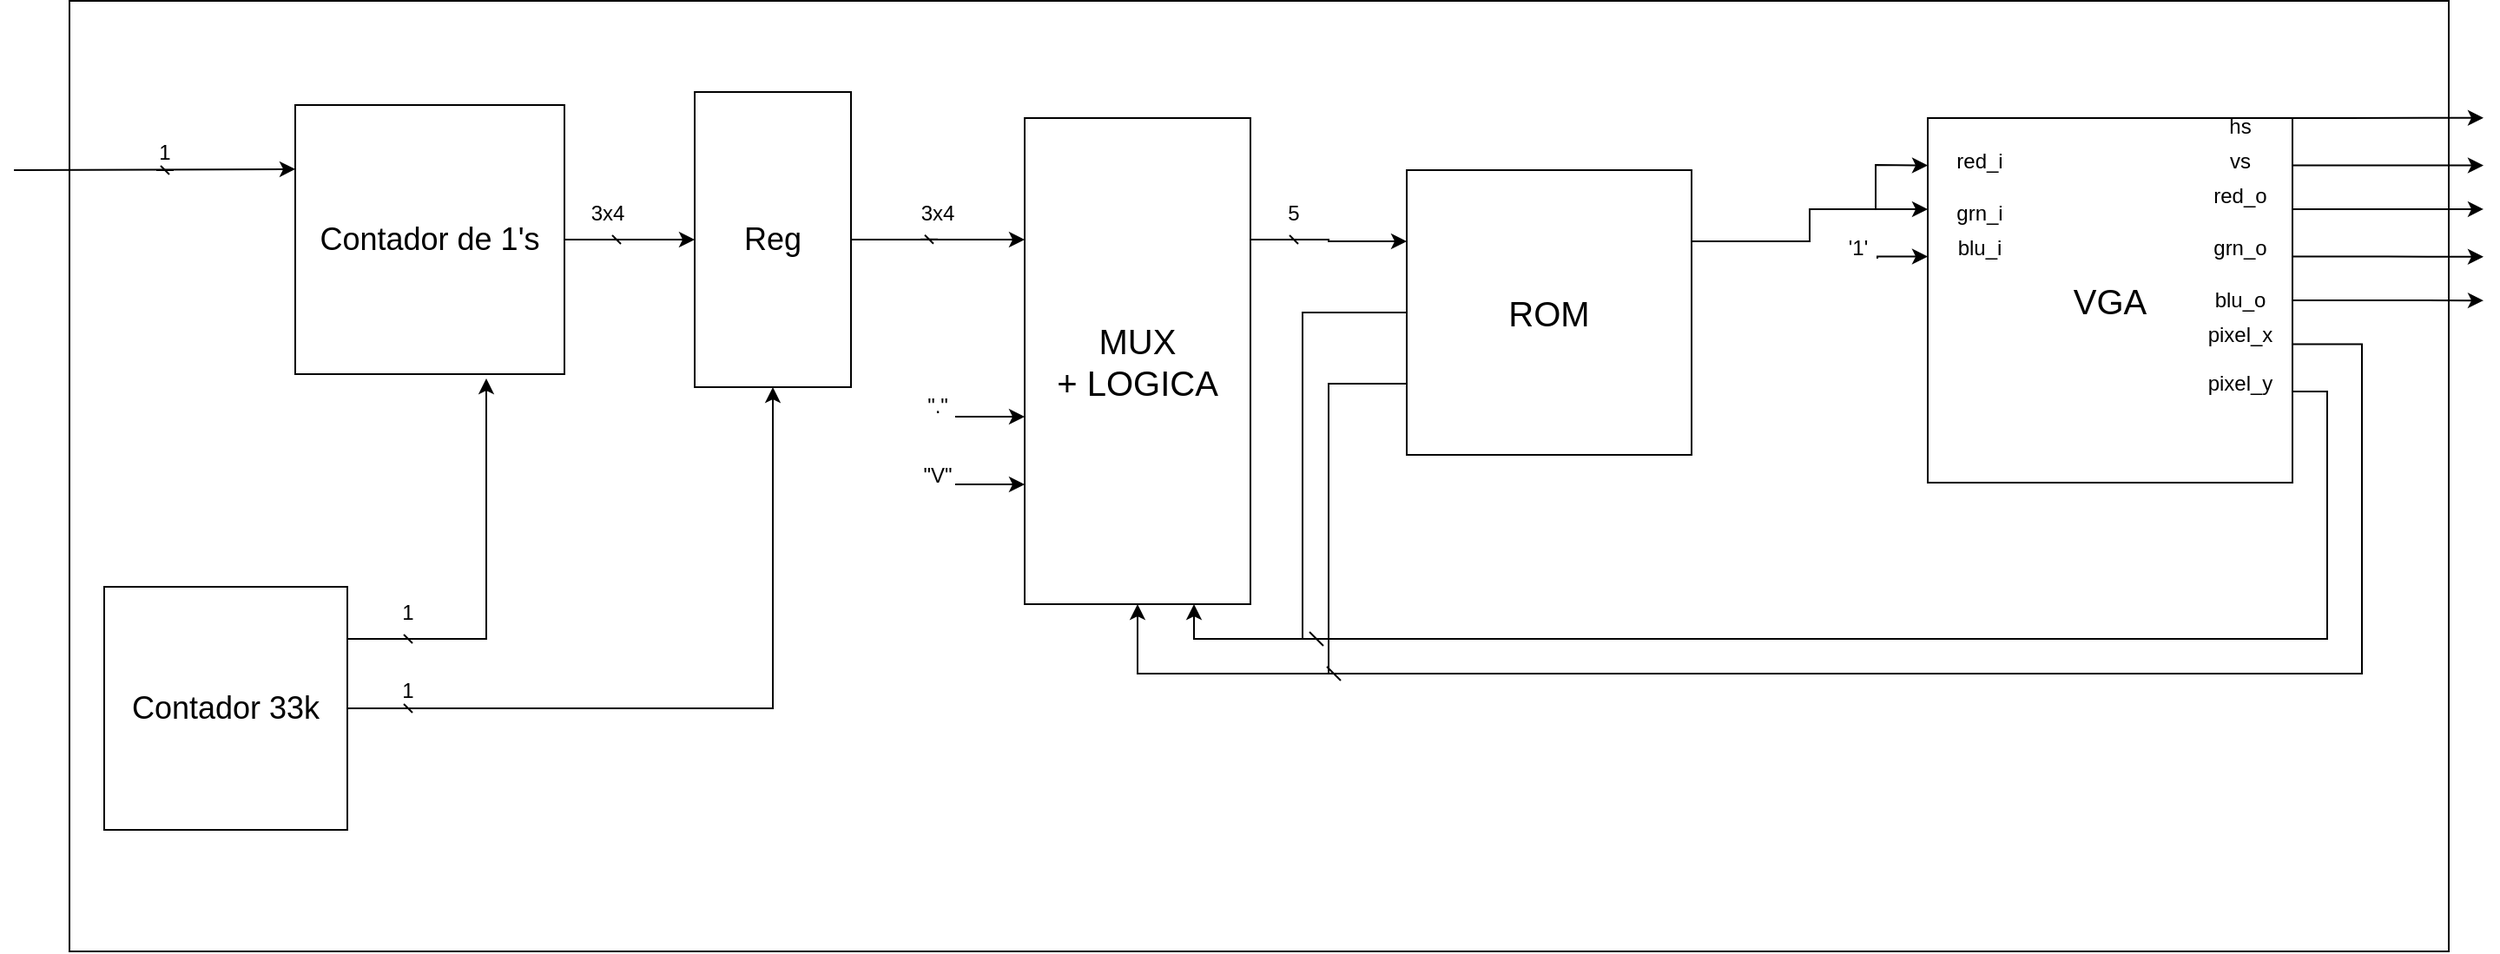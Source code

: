 <mxfile version="24.6.4" type="github" pages="2">
  <diagram name="Page-1" id="90a13364-a465-7bf4-72fc-28e22215d7a0">
    <mxGraphModel dx="1434" dy="754" grid="1" gridSize="10" guides="1" tooltips="1" connect="1" arrows="1" fold="1" page="1" pageScale="1.5" pageWidth="827" pageHeight="1169" background="none" math="0" shadow="0">
      <root>
        <mxCell id="0" style=";html=1;" />
        <mxCell id="1" style=";html=1;" parent="0" />
        <mxCell id="35C-zRPfyHv-aXlCUiWr-6" value="" style="rounded=0;whiteSpace=wrap;html=1;" parent="1" vertex="1">
          <mxGeometry x="80" y="42.5" width="1370" height="547.5" as="geometry" />
        </mxCell>
        <mxCell id="jSPrN0brKESPCwidPNHG-10" style="edgeStyle=orthogonalEdgeStyle;rounded=0;orthogonalLoop=1;jettySize=auto;html=1;exitX=1;exitY=0.5;exitDx=0;exitDy=0;entryX=0.5;entryY=1;entryDx=0;entryDy=0;" parent="1" source="jSPrN0brKESPCwidPNHG-1" target="jSPrN0brKESPCwidPNHG-4" edge="1">
          <mxGeometry relative="1" as="geometry" />
        </mxCell>
        <mxCell id="jSPrN0brKESPCwidPNHG-1" value="&lt;font style=&quot;font-size: 18px;&quot;&gt;Contador de 1&#39;s&lt;br&gt;&lt;/font&gt;" style="whiteSpace=wrap;html=1;aspect=fixed;" parent="1" vertex="1">
          <mxGeometry x="210" y="102.5" width="155" height="155" as="geometry" />
        </mxCell>
        <mxCell id="jSPrN0brKESPCwidPNHG-13" style="edgeStyle=orthogonalEdgeStyle;rounded=0;orthogonalLoop=1;jettySize=auto;html=1;exitX=1;exitY=0.25;exitDx=0;exitDy=0;" parent="1" source="jSPrN0brKESPCwidPNHG-2" edge="1">
          <mxGeometry relative="1" as="geometry">
            <mxPoint x="320" y="260" as="targetPoint" />
            <Array as="points">
              <mxPoint x="240" y="410" />
              <mxPoint x="320" y="410" />
            </Array>
          </mxGeometry>
        </mxCell>
        <mxCell id="jSPrN0brKESPCwidPNHG-14" style="edgeStyle=orthogonalEdgeStyle;rounded=0;orthogonalLoop=1;jettySize=auto;html=1;exitX=1;exitY=0.5;exitDx=0;exitDy=0;entryX=1;entryY=0.5;entryDx=0;entryDy=0;" parent="1" source="jSPrN0brKESPCwidPNHG-2" target="jSPrN0brKESPCwidPNHG-4" edge="1">
          <mxGeometry relative="1" as="geometry" />
        </mxCell>
        <mxCell id="jSPrN0brKESPCwidPNHG-2" value="Contador 33k" style="whiteSpace=wrap;html=1;aspect=fixed;fontSize=18;" parent="1" vertex="1">
          <mxGeometry x="100" y="380" width="140" height="140" as="geometry" />
        </mxCell>
        <mxCell id="jSPrN0brKESPCwidPNHG-12" style="edgeStyle=orthogonalEdgeStyle;rounded=0;orthogonalLoop=1;jettySize=auto;html=1;exitX=0.5;exitY=0;exitDx=0;exitDy=0;entryX=0.25;entryY=1;entryDx=0;entryDy=0;" parent="1" source="jSPrN0brKESPCwidPNHG-4" target="jSPrN0brKESPCwidPNHG-5" edge="1">
          <mxGeometry relative="1" as="geometry" />
        </mxCell>
        <mxCell id="jSPrN0brKESPCwidPNHG-4" value="Reg" style="rounded=0;whiteSpace=wrap;html=1;direction=south;fontSize=18;points=[[0,0,0,0,0],[0,0.25,0,0,0],[0,0.62,0,0,0],[0,0.75,0,0,0],[0,0.88,0,0,0],[0,1,0,0,0],[0.25,0,0,0,0],[0.25,1,0,0,0],[0.5,0,0,0,0],[0.5,1,0,0,0],[0.75,0,0,0,0],[0.75,1,0,0,0],[1,0,0,0,0],[1,0.25,0,0,0],[1,0.5,0,0,0],[1,0.75,0,0,0],[1,1,0,0,0]];" parent="1" vertex="1">
          <mxGeometry x="440" y="95" width="90" height="170" as="geometry" />
        </mxCell>
        <mxCell id="jSPrN0brKESPCwidPNHG-50" style="edgeStyle=orthogonalEdgeStyle;rounded=0;orthogonalLoop=1;jettySize=auto;html=1;exitX=0.25;exitY=0;exitDx=0;exitDy=0;entryX=0;entryY=0.25;entryDx=0;entryDy=0;" parent="1" source="jSPrN0brKESPCwidPNHG-5" target="jSPrN0brKESPCwidPNHG-6" edge="1">
          <mxGeometry relative="1" as="geometry" />
        </mxCell>
        <mxCell id="jSPrN0brKESPCwidPNHG-5" value="MUX&lt;br&gt;+ LOGICA" style="rounded=0;whiteSpace=wrap;html=1;direction=south;fontSize=20;" parent="1" vertex="1">
          <mxGeometry x="630" y="110" width="130" height="280" as="geometry" />
        </mxCell>
        <mxCell id="jSPrN0brKESPCwidPNHG-17" style="edgeStyle=orthogonalEdgeStyle;rounded=0;orthogonalLoop=1;jettySize=auto;html=1;exitX=0;exitY=0.5;exitDx=0;exitDy=0;entryX=1;entryY=0.25;entryDx=0;entryDy=0;" parent="1" source="jSPrN0brKESPCwidPNHG-6" target="jSPrN0brKESPCwidPNHG-5" edge="1">
          <mxGeometry relative="1" as="geometry">
            <Array as="points">
              <mxPoint x="790" y="222" />
              <mxPoint x="790" y="410" />
              <mxPoint x="728" y="410" />
            </Array>
          </mxGeometry>
        </mxCell>
        <mxCell id="jSPrN0brKESPCwidPNHG-18" style="edgeStyle=orthogonalEdgeStyle;rounded=0;orthogonalLoop=1;jettySize=auto;html=1;exitX=0;exitY=0.75;exitDx=0;exitDy=0;entryX=1;entryY=0.5;entryDx=0;entryDy=0;" parent="1" source="jSPrN0brKESPCwidPNHG-6" target="jSPrN0brKESPCwidPNHG-5" edge="1">
          <mxGeometry relative="1" as="geometry">
            <Array as="points">
              <mxPoint x="805" y="263" />
              <mxPoint x="805" y="430" />
              <mxPoint x="695" y="430" />
            </Array>
          </mxGeometry>
        </mxCell>
        <mxCell id="jSPrN0brKESPCwidPNHG-6" value="ROM" style="whiteSpace=wrap;html=1;aspect=fixed;fontSize=20;" parent="1" vertex="1">
          <mxGeometry x="850" y="140" width="164" height="164" as="geometry" />
        </mxCell>
        <mxCell id="jSPrN0brKESPCwidPNHG-19" style="edgeStyle=orthogonalEdgeStyle;rounded=0;orthogonalLoop=1;jettySize=auto;html=1;exitX=1;exitY=0.75;exitDx=0;exitDy=0;strokeColor=default;endArrow=dash;endFill=0;" parent="1" source="jSPrN0brKESPCwidPNHG-7" edge="1">
          <mxGeometry relative="1" as="geometry">
            <mxPoint x="790" y="410" as="targetPoint" />
            <Array as="points">
              <mxPoint x="1380" y="268" />
              <mxPoint x="1380" y="410" />
              <mxPoint x="810" y="410" />
            </Array>
          </mxGeometry>
        </mxCell>
        <mxCell id="jSPrN0brKESPCwidPNHG-20" style="edgeStyle=orthogonalEdgeStyle;rounded=0;orthogonalLoop=1;jettySize=auto;html=1;exitX=1;exitY=0.62;exitDx=0;exitDy=0;exitPerimeter=0;endArrow=dash;endFill=0;" parent="1" source="jSPrN0brKESPCwidPNHG-7" edge="1">
          <mxGeometry relative="1" as="geometry">
            <mxPoint x="800" y="430" as="targetPoint" />
            <Array as="points">
              <mxPoint x="1400" y="240" />
              <mxPoint x="1400" y="430" />
            </Array>
          </mxGeometry>
        </mxCell>
        <mxCell id="jSPrN0brKESPCwidPNHG-21" style="edgeStyle=orthogonalEdgeStyle;rounded=0;orthogonalLoop=1;jettySize=auto;html=1;exitX=1;exitY=0;exitDx=0;exitDy=0;exitPerimeter=0;" parent="1" source="jSPrN0brKESPCwidPNHG-7" edge="1">
          <mxGeometry relative="1" as="geometry">
            <mxPoint x="1470.0" y="109.889" as="targetPoint" />
            <Array as="points">
              <mxPoint x="1390" y="110" />
              <mxPoint x="1390" y="110" />
            </Array>
          </mxGeometry>
        </mxCell>
        <mxCell id="jSPrN0brKESPCwidPNHG-22" style="edgeStyle=orthogonalEdgeStyle;rounded=0;orthogonalLoop=1;jettySize=auto;html=1;exitX=1;exitY=0.13;exitDx=0;exitDy=0;exitPerimeter=0;" parent="1" source="jSPrN0brKESPCwidPNHG-7" edge="1">
          <mxGeometry relative="1" as="geometry">
            <mxPoint x="1470.0" y="137.296" as="targetPoint" />
          </mxGeometry>
        </mxCell>
        <mxCell id="jSPrN0brKESPCwidPNHG-23" style="edgeStyle=orthogonalEdgeStyle;rounded=0;orthogonalLoop=1;jettySize=auto;html=1;exitX=1;exitY=0.25;exitDx=0;exitDy=0;exitPerimeter=0;" parent="1" source="jSPrN0brKESPCwidPNHG-7" edge="1">
          <mxGeometry relative="1" as="geometry">
            <mxPoint x="1470.0" y="162.481" as="targetPoint" />
          </mxGeometry>
        </mxCell>
        <mxCell id="jSPrN0brKESPCwidPNHG-24" style="edgeStyle=orthogonalEdgeStyle;rounded=0;orthogonalLoop=1;jettySize=auto;html=1;exitX=1;exitY=0.38;exitDx=0;exitDy=0;exitPerimeter=0;" parent="1" source="jSPrN0brKESPCwidPNHG-7" edge="1">
          <mxGeometry relative="1" as="geometry">
            <mxPoint x="1470.0" y="189.889" as="targetPoint" />
          </mxGeometry>
        </mxCell>
        <mxCell id="jSPrN0brKESPCwidPNHG-25" style="edgeStyle=orthogonalEdgeStyle;rounded=0;orthogonalLoop=1;jettySize=auto;html=1;exitX=1;exitY=0.5;exitDx=0;exitDy=0;exitPerimeter=0;" parent="1" source="jSPrN0brKESPCwidPNHG-7" edge="1">
          <mxGeometry relative="1" as="geometry">
            <mxPoint x="1470.0" y="215.074" as="targetPoint" />
          </mxGeometry>
        </mxCell>
        <mxCell id="jSPrN0brKESPCwidPNHG-7" value="VGA" style="whiteSpace=wrap;html=1;aspect=fixed;fontSize=20;points=[[0,0,0,0,0],[0,0.13,0,0,0],[0,0.25,0,0,0],[0,0.38,0,0,0],[0,0.5,0,0,0],[0,0.75,0,0,0],[0,1,0,0,0],[0.25,0,0,0,0],[0.25,1,0,0,0],[0.5,0,0,0,0],[0.5,1,0,0,0],[0.75,0,0,0,0],[0.75,1,0,0,0],[1,0,0,0,0],[1,0.13,0,0,0],[1,0.25,0,0,0],[1,0.38,0,0,0],[1,0.5,0,0,0],[1,0.62,0,0,0],[1,0.75,0,0,0],[1,1,0,0,0]];" parent="1" vertex="1">
          <mxGeometry x="1150" y="110" width="210" height="210" as="geometry" />
        </mxCell>
        <mxCell id="jSPrN0brKESPCwidPNHG-26" style="edgeStyle=orthogonalEdgeStyle;rounded=0;orthogonalLoop=1;jettySize=auto;html=1;exitX=1;exitY=0.25;exitDx=0;exitDy=0;entryX=0;entryY=0.25;entryDx=0;entryDy=0;entryPerimeter=0;" parent="1" source="jSPrN0brKESPCwidPNHG-6" target="jSPrN0brKESPCwidPNHG-7" edge="1">
          <mxGeometry relative="1" as="geometry" />
        </mxCell>
        <mxCell id="jSPrN0brKESPCwidPNHG-28" style="edgeStyle=orthogonalEdgeStyle;rounded=0;orthogonalLoop=1;jettySize=auto;html=1;entryX=0;entryY=0.38;entryDx=0;entryDy=0;entryPerimeter=0;" parent="1" target="jSPrN0brKESPCwidPNHG-7" edge="1">
          <mxGeometry relative="1" as="geometry">
            <mxPoint x="1121" y="190" as="sourcePoint" />
            <mxPoint x="1160" y="173" as="targetPoint" />
            <Array as="points">
              <mxPoint x="1121" y="191" />
              <mxPoint x="1121" y="190" />
            </Array>
          </mxGeometry>
        </mxCell>
        <mxCell id="jSPrN0brKESPCwidPNHG-32" value="" style="endArrow=classic;html=1;rounded=0;entryX=0;entryY=0.13;entryDx=0;entryDy=0;entryPerimeter=0;" parent="1" target="jSPrN0brKESPCwidPNHG-7" edge="1">
          <mxGeometry width="50" height="50" relative="1" as="geometry">
            <mxPoint x="1120" y="162" as="sourcePoint" />
            <mxPoint x="1110" y="190" as="targetPoint" />
            <Array as="points">
              <mxPoint x="1120" y="137" />
            </Array>
          </mxGeometry>
        </mxCell>
        <mxCell id="jSPrN0brKESPCwidPNHG-33" value="hs" style="text;html=1;strokeColor=none;fillColor=none;align=center;verticalAlign=middle;whiteSpace=wrap;rounded=0;" parent="1" vertex="1">
          <mxGeometry x="1300" y="110" width="60" height="10" as="geometry" />
        </mxCell>
        <mxCell id="jSPrN0brKESPCwidPNHG-34" value="vs" style="text;html=1;strokeColor=none;fillColor=none;align=center;verticalAlign=middle;whiteSpace=wrap;rounded=0;" parent="1" vertex="1">
          <mxGeometry x="1300" y="130" width="60" height="10" as="geometry" />
        </mxCell>
        <mxCell id="jSPrN0brKESPCwidPNHG-35" value="red_o" style="text;html=1;strokeColor=none;fillColor=none;align=center;verticalAlign=middle;whiteSpace=wrap;rounded=0;" parent="1" vertex="1">
          <mxGeometry x="1300" y="150" width="60" height="10" as="geometry" />
        </mxCell>
        <mxCell id="jSPrN0brKESPCwidPNHG-36" value="grn_o" style="text;html=1;strokeColor=none;fillColor=none;align=center;verticalAlign=middle;whiteSpace=wrap;rounded=0;" parent="1" vertex="1">
          <mxGeometry x="1300" y="180" width="60" height="10" as="geometry" />
        </mxCell>
        <mxCell id="jSPrN0brKESPCwidPNHG-37" value="blu_o" style="text;html=1;strokeColor=none;fillColor=none;align=center;verticalAlign=middle;whiteSpace=wrap;rounded=0;" parent="1" vertex="1">
          <mxGeometry x="1300" y="210" width="60" height="10" as="geometry" />
        </mxCell>
        <mxCell id="jSPrN0brKESPCwidPNHG-38" value="pixel_x" style="text;html=1;strokeColor=none;fillColor=none;align=center;verticalAlign=middle;whiteSpace=wrap;rounded=0;" parent="1" vertex="1">
          <mxGeometry x="1300" y="230" width="60" height="10" as="geometry" />
        </mxCell>
        <mxCell id="jSPrN0brKESPCwidPNHG-39" value="pixel_y" style="text;html=1;strokeColor=none;fillColor=none;align=center;verticalAlign=middle;whiteSpace=wrap;rounded=0;" parent="1" vertex="1">
          <mxGeometry x="1300" y="257.5" width="60" height="10" as="geometry" />
        </mxCell>
        <mxCell id="jSPrN0brKESPCwidPNHG-41" value="red_i" style="text;html=1;strokeColor=none;fillColor=none;align=center;verticalAlign=middle;whiteSpace=wrap;rounded=0;" parent="1" vertex="1">
          <mxGeometry x="1150" y="130" width="60" height="10" as="geometry" />
        </mxCell>
        <mxCell id="jSPrN0brKESPCwidPNHG-42" value="grn_i" style="text;html=1;strokeColor=none;fillColor=none;align=center;verticalAlign=middle;whiteSpace=wrap;rounded=0;" parent="1" vertex="1">
          <mxGeometry x="1150" y="160" width="60" height="10" as="geometry" />
        </mxCell>
        <mxCell id="jSPrN0brKESPCwidPNHG-43" value="blu_i" style="text;html=1;strokeColor=none;fillColor=none;align=center;verticalAlign=middle;whiteSpace=wrap;rounded=0;" parent="1" vertex="1">
          <mxGeometry x="1150" y="180" width="60" height="10" as="geometry" />
        </mxCell>
        <mxCell id="jSPrN0brKESPCwidPNHG-44" value="&#39;1&#39;" style="text;html=1;strokeColor=none;fillColor=none;align=center;verticalAlign=middle;whiteSpace=wrap;rounded=0;" parent="1" vertex="1">
          <mxGeometry x="1100" y="180" width="20" height="10" as="geometry" />
        </mxCell>
        <mxCell id="jSPrN0brKESPCwidPNHG-45" value="" style="endArrow=none;html=1;rounded=0;endFill=0;endSize=0;startSize=3;jumpSize=5;strokeWidth=1;shadow=0;startArrow=dash;startFill=0;fillColor=none;" parent="1" edge="1">
          <mxGeometry width="50" height="50" relative="1" as="geometry">
            <mxPoint x="390" y="180" as="sourcePoint" />
            <mxPoint x="390" y="180" as="targetPoint" />
            <Array as="points">
              <mxPoint x="400" y="180" />
            </Array>
          </mxGeometry>
        </mxCell>
        <mxCell id="jSPrN0brKESPCwidPNHG-47" value="" style="endArrow=none;html=1;rounded=0;endFill=0;endSize=0;startSize=3;jumpSize=5;strokeWidth=1;shadow=0;startArrow=dash;startFill=0;fillColor=none;" parent="1" edge="1">
          <mxGeometry width="50" height="50" relative="1" as="geometry">
            <mxPoint x="270" y="450" as="sourcePoint" />
            <mxPoint x="270" y="450" as="targetPoint" />
            <Array as="points">
              <mxPoint x="280" y="450" />
            </Array>
          </mxGeometry>
        </mxCell>
        <mxCell id="jSPrN0brKESPCwidPNHG-48" value="" style="endArrow=none;html=1;rounded=0;endFill=0;endSize=0;startSize=3;jumpSize=5;strokeWidth=1;shadow=0;startArrow=dash;startFill=0;fillColor=none;" parent="1" edge="1">
          <mxGeometry width="50" height="50" relative="1" as="geometry">
            <mxPoint x="270" y="410" as="sourcePoint" />
            <mxPoint x="270" y="410" as="targetPoint" />
            <Array as="points">
              <mxPoint x="280" y="410" />
            </Array>
          </mxGeometry>
        </mxCell>
        <mxCell id="jSPrN0brKESPCwidPNHG-49" value="" style="endArrow=none;html=1;rounded=0;endFill=0;endSize=0;startSize=3;jumpSize=5;strokeWidth=1;shadow=0;startArrow=dash;startFill=0;fillColor=none;" parent="1" edge="1">
          <mxGeometry width="50" height="50" relative="1" as="geometry">
            <mxPoint x="570" y="179.86" as="sourcePoint" />
            <mxPoint x="570" y="179.86" as="targetPoint" />
            <Array as="points">
              <mxPoint x="580" y="179.86" />
            </Array>
          </mxGeometry>
        </mxCell>
        <mxCell id="jSPrN0brKESPCwidPNHG-51" value="" style="endArrow=none;html=1;rounded=0;endFill=0;endSize=0;startSize=3;jumpSize=5;strokeWidth=1;shadow=0;startArrow=dash;startFill=0;fillColor=none;" parent="1" edge="1">
          <mxGeometry width="50" height="50" relative="1" as="geometry">
            <mxPoint x="780" y="180" as="sourcePoint" />
            <mxPoint x="780" y="180" as="targetPoint" />
            <Array as="points">
              <mxPoint x="790" y="180" />
            </Array>
          </mxGeometry>
        </mxCell>
        <mxCell id="jSPrN0brKESPCwidPNHG-52" value="3x4" style="text;html=1;strokeColor=none;fillColor=none;align=center;verticalAlign=middle;whiteSpace=wrap;rounded=0;" parent="1" vertex="1">
          <mxGeometry x="380" y="155" width="20" height="20" as="geometry" />
        </mxCell>
        <mxCell id="jSPrN0brKESPCwidPNHG-53" value="3x4" style="text;html=1;strokeColor=none;fillColor=none;align=center;verticalAlign=middle;whiteSpace=wrap;rounded=0;" parent="1" vertex="1">
          <mxGeometry x="570" y="155" width="20" height="20" as="geometry" />
        </mxCell>
        <mxCell id="jSPrN0brKESPCwidPNHG-55" value="1" style="text;html=1;strokeColor=none;fillColor=none;align=center;verticalAlign=middle;whiteSpace=wrap;rounded=0;" parent="1" vertex="1">
          <mxGeometry x="270" y="390" width="10" height="10" as="geometry" />
        </mxCell>
        <mxCell id="jSPrN0brKESPCwidPNHG-56" value="1" style="text;html=1;strokeColor=none;fillColor=none;align=center;verticalAlign=middle;whiteSpace=wrap;rounded=0;" parent="1" vertex="1">
          <mxGeometry x="270" y="435" width="10" height="10" as="geometry" />
        </mxCell>
        <mxCell id="jSPrN0brKESPCwidPNHG-57" value="5" style="text;html=1;strokeColor=none;fillColor=none;align=center;verticalAlign=middle;whiteSpace=wrap;rounded=0;" parent="1" vertex="1">
          <mxGeometry x="780" y="160" width="10" height="10" as="geometry" />
        </mxCell>
        <mxCell id="35C-zRPfyHv-aXlCUiWr-1" value="" style="endArrow=classic;html=1;rounded=0;entryX=0.75;entryY=1;entryDx=0;entryDy=0;entryPerimeter=0;" parent="1" edge="1">
          <mxGeometry width="50" height="50" relative="1" as="geometry">
            <mxPoint x="590" y="282" as="sourcePoint" />
            <mxPoint x="630" y="282" as="targetPoint" />
          </mxGeometry>
        </mxCell>
        <mxCell id="35C-zRPfyHv-aXlCUiWr-2" value="" style="endArrow=classic;html=1;rounded=0;entryX=0.75;entryY=1;entryDx=0;entryDy=0;entryPerimeter=0;" parent="1" edge="1">
          <mxGeometry width="50" height="50" relative="1" as="geometry">
            <mxPoint x="590" y="321" as="sourcePoint" />
            <mxPoint x="630" y="321" as="targetPoint" />
          </mxGeometry>
        </mxCell>
        <mxCell id="35C-zRPfyHv-aXlCUiWr-4" value="&quot;.&quot;" style="text;html=1;strokeColor=none;fillColor=none;align=center;verticalAlign=middle;whiteSpace=wrap;rounded=0;" parent="1" vertex="1">
          <mxGeometry x="570" y="271" width="20" height="10" as="geometry" />
        </mxCell>
        <mxCell id="35C-zRPfyHv-aXlCUiWr-5" value="&quot;V&quot;" style="text;html=1;strokeColor=none;fillColor=none;align=center;verticalAlign=middle;whiteSpace=wrap;rounded=0;" parent="1" vertex="1">
          <mxGeometry x="570" y="311" width="20" height="10" as="geometry" />
        </mxCell>
        <mxCell id="35C-zRPfyHv-aXlCUiWr-9" value="" style="endArrow=classic;html=1;rounded=0;entryX=0.75;entryY=1;entryDx=0;entryDy=0;entryPerimeter=0;" parent="1" edge="1">
          <mxGeometry width="50" height="50" relative="1" as="geometry">
            <mxPoint x="48" y="140" as="sourcePoint" />
            <mxPoint x="210" y="139.43" as="targetPoint" />
          </mxGeometry>
        </mxCell>
        <mxCell id="35C-zRPfyHv-aXlCUiWr-11" value="" style="endArrow=none;html=1;rounded=0;endFill=0;endSize=0;startSize=3;jumpSize=5;strokeWidth=1;shadow=0;startArrow=dash;startFill=0;fillColor=none;" parent="1" edge="1">
          <mxGeometry width="50" height="50" relative="1" as="geometry">
            <mxPoint x="130" y="140" as="sourcePoint" />
            <mxPoint x="130" y="140" as="targetPoint" />
            <Array as="points">
              <mxPoint x="140" y="140" />
            </Array>
          </mxGeometry>
        </mxCell>
        <mxCell id="35C-zRPfyHv-aXlCUiWr-12" value="1" style="text;html=1;strokeColor=none;fillColor=none;align=center;verticalAlign=middle;whiteSpace=wrap;rounded=0;" parent="1" vertex="1">
          <mxGeometry x="130" y="125" width="10" height="10" as="geometry" />
        </mxCell>
      </root>
    </mxGraphModel>
  </diagram>
  <diagram id="dFZz5i8Cy6UYqAbTh7uR" name="Página-2">
    <mxGraphModel dx="2261" dy="754" grid="1" gridSize="10" guides="1" tooltips="1" connect="1" arrows="1" fold="1" page="1" pageScale="1" pageWidth="827" pageHeight="1169" math="0" shadow="0">
      <root>
        <mxCell id="0" />
        <mxCell id="1" parent="0" />
        <mxCell id="2VRXxN_XEZRk6mcmsxM--8" style="edgeStyle=orthogonalEdgeStyle;rounded=0;orthogonalLoop=1;jettySize=auto;html=1;exitX=1;exitY=0.5;exitDx=0;exitDy=0;entryX=0;entryY=0.5;entryDx=0;entryDy=0;" parent="1" source="Uq3NfLOFYtls6R0m_rHG-1" target="2VRXxN_XEZRk6mcmsxM--16" edge="1">
          <mxGeometry relative="1" as="geometry">
            <Array as="points">
              <mxPoint x="60" y="518" />
              <mxPoint x="60" y="350" />
            </Array>
          </mxGeometry>
        </mxCell>
        <mxCell id="2VRXxN_XEZRk6mcmsxM--10" style="edgeStyle=orthogonalEdgeStyle;rounded=0;orthogonalLoop=1;jettySize=auto;html=1;exitX=1;exitY=0.5;exitDx=0;exitDy=0;entryX=0;entryY=0.5;entryDx=0;entryDy=0;" parent="1" source="Uq3NfLOFYtls6R0m_rHG-1" target="2VRXxN_XEZRk6mcmsxM--17" edge="1">
          <mxGeometry relative="1" as="geometry" />
        </mxCell>
        <mxCell id="2VRXxN_XEZRk6mcmsxM--12" style="edgeStyle=orthogonalEdgeStyle;rounded=0;orthogonalLoop=1;jettySize=auto;html=1;exitX=1;exitY=0.5;exitDx=0;exitDy=0;entryX=0;entryY=0.5;entryDx=0;entryDy=0;" parent="1" source="Uq3NfLOFYtls6R0m_rHG-1" target="2VRXxN_XEZRk6mcmsxM--23" edge="1">
          <mxGeometry relative="1" as="geometry">
            <Array as="points">
              <mxPoint x="60" y="518" />
              <mxPoint x="60" y="678" />
            </Array>
          </mxGeometry>
        </mxCell>
        <mxCell id="2VRXxN_XEZRk6mcmsxM--13" style="edgeStyle=orthogonalEdgeStyle;rounded=0;orthogonalLoop=1;jettySize=auto;html=1;exitX=1;exitY=0.5;exitDx=0;exitDy=0;entryX=0;entryY=0.5;entryDx=0;entryDy=0;" parent="1" source="Uq3NfLOFYtls6R0m_rHG-1" target="2VRXxN_XEZRk6mcmsxM--24" edge="1">
          <mxGeometry relative="1" as="geometry">
            <Array as="points">
              <mxPoint x="60" y="518" />
              <mxPoint x="60" y="860" />
            </Array>
          </mxGeometry>
        </mxCell>
        <mxCell id="Uq3NfLOFYtls6R0m_rHG-1" value="&lt;font style=&quot;font-size: 18px;&quot;&gt;Idle State&lt;/font&gt;" style="whiteSpace=wrap;html=1;aspect=fixed;" parent="1" vertex="1">
          <mxGeometry x="-120" y="440" width="155" height="155" as="geometry" />
        </mxCell>
        <mxCell id="2VRXxN_XEZRk6mcmsxM--1" value="Event &lt;br&gt;Ingresa al Granero" style="whiteSpace=wrap;html=1;aspect=fixed;" parent="1" vertex="1">
          <mxGeometry x="650" y="272.5" width="155" height="155" as="geometry" />
        </mxCell>
        <mxCell id="2VRXxN_XEZRk6mcmsxM--2" value="Event &lt;br&gt;Sale del Granero" style="whiteSpace=wrap;html=1;aspect=fixed;" parent="1" vertex="1">
          <mxGeometry x="650" y="440" width="155" height="155" as="geometry" />
        </mxCell>
        <mxCell id="2VRXxN_XEZRk6mcmsxM--3" value="Event &lt;br&gt;Cuenta máxima" style="whiteSpace=wrap;html=1;aspect=fixed;" parent="1" vertex="1">
          <mxGeometry x="650" y="600" width="155" height="155" as="geometry" />
        </mxCell>
        <mxCell id="2VRXxN_XEZRk6mcmsxM--4" value="Event&lt;br&gt;Error" style="whiteSpace=wrap;html=1;aspect=fixed;" parent="1" vertex="1">
          <mxGeometry x="650" y="782.5" width="155" height="155" as="geometry" />
        </mxCell>
        <mxCell id="2VRXxN_XEZRk6mcmsxM--21" style="edgeStyle=orthogonalEdgeStyle;rounded=0;orthogonalLoop=1;jettySize=auto;html=1;exitX=1;exitY=0.5;exitDx=0;exitDy=0;entryX=0;entryY=0.5;entryDx=0;entryDy=0;" parent="1" source="2VRXxN_XEZRk6mcmsxM--16" target="2VRXxN_XEZRk6mcmsxM--19" edge="1">
          <mxGeometry relative="1" as="geometry" />
        </mxCell>
        <mxCell id="2VRXxN_XEZRk6mcmsxM--39" style="edgeStyle=orthogonalEdgeStyle;rounded=0;orthogonalLoop=1;jettySize=auto;html=1;exitX=0.5;exitY=0;exitDx=0;exitDy=0;entryX=0.5;entryY=0;entryDx=0;entryDy=0;strokeColor=#FF6666;" parent="1" source="2VRXxN_XEZRk6mcmsxM--16" target="Uq3NfLOFYtls6R0m_rHG-1" edge="1">
          <mxGeometry relative="1" as="geometry" />
        </mxCell>
        <mxCell id="2VRXxN_XEZRk6mcmsxM--16" value="IRModule_A is active?" style="rhombus;whiteSpace=wrap;html=1;" parent="1" vertex="1">
          <mxGeometry x="290" y="290" width="120" height="120" as="geometry" />
        </mxCell>
        <mxCell id="2VRXxN_XEZRk6mcmsxM--22" style="edgeStyle=orthogonalEdgeStyle;rounded=0;orthogonalLoop=1;jettySize=auto;html=1;exitX=1;exitY=0.5;exitDx=0;exitDy=0;entryX=0;entryY=0.5;entryDx=0;entryDy=0;" parent="1" source="2VRXxN_XEZRk6mcmsxM--17" target="2VRXxN_XEZRk6mcmsxM--20" edge="1">
          <mxGeometry relative="1" as="geometry" />
        </mxCell>
        <mxCell id="2VRXxN_XEZRk6mcmsxM--38" style="edgeStyle=orthogonalEdgeStyle;rounded=0;orthogonalLoop=1;jettySize=auto;html=1;exitX=0.5;exitY=1;exitDx=0;exitDy=0;entryX=0.5;entryY=1;entryDx=0;entryDy=0;strokeColor=#FF6666;" parent="1" source="2VRXxN_XEZRk6mcmsxM--17" target="Uq3NfLOFYtls6R0m_rHG-1" edge="1">
          <mxGeometry relative="1" as="geometry">
            <Array as="points">
              <mxPoint x="350" y="610" />
              <mxPoint x="-42" y="610" />
            </Array>
          </mxGeometry>
        </mxCell>
        <mxCell id="2VRXxN_XEZRk6mcmsxM--17" value="IRModule_B is active?" style="rhombus;whiteSpace=wrap;html=1;" parent="1" vertex="1">
          <mxGeometry x="290" y="457.5" width="120" height="120" as="geometry" />
        </mxCell>
        <mxCell id="2VRXxN_XEZRk6mcmsxM--25" style="edgeStyle=orthogonalEdgeStyle;rounded=0;orthogonalLoop=1;jettySize=auto;html=1;exitX=1;exitY=0.5;exitDx=0;exitDy=0;entryX=0;entryY=0.5;entryDx=0;entryDy=0;" parent="1" source="2VRXxN_XEZRk6mcmsxM--19" target="2VRXxN_XEZRk6mcmsxM--1" edge="1">
          <mxGeometry relative="1" as="geometry" />
        </mxCell>
        <mxCell id="2VRXxN_XEZRk6mcmsxM--19" value="IRModule_B is active?" style="rhombus;whiteSpace=wrap;html=1;" parent="1" vertex="1">
          <mxGeometry x="460" y="290" width="120" height="120" as="geometry" />
        </mxCell>
        <mxCell id="2VRXxN_XEZRk6mcmsxM--26" style="edgeStyle=orthogonalEdgeStyle;rounded=0;orthogonalLoop=1;jettySize=auto;html=1;exitX=1;exitY=0.5;exitDx=0;exitDy=0;entryX=0;entryY=0.5;entryDx=0;entryDy=0;" parent="1" source="2VRXxN_XEZRk6mcmsxM--20" target="2VRXxN_XEZRk6mcmsxM--2" edge="1">
          <mxGeometry relative="1" as="geometry" />
        </mxCell>
        <mxCell id="2VRXxN_XEZRk6mcmsxM--20" value="IRModule_A is active?" style="rhombus;whiteSpace=wrap;html=1;" parent="1" vertex="1">
          <mxGeometry x="460" y="457.5" width="120" height="120" as="geometry" />
        </mxCell>
        <mxCell id="2VRXxN_XEZRk6mcmsxM--27" style="edgeStyle=orthogonalEdgeStyle;rounded=0;orthogonalLoop=1;jettySize=auto;html=1;exitX=1;exitY=0.5;exitDx=0;exitDy=0;entryX=0;entryY=0.5;entryDx=0;entryDy=0;" parent="1" source="2VRXxN_XEZRk6mcmsxM--23" target="2VRXxN_XEZRk6mcmsxM--3" edge="1">
          <mxGeometry relative="1" as="geometry" />
        </mxCell>
        <mxCell id="2VRXxN_XEZRk6mcmsxM--35" style="edgeStyle=orthogonalEdgeStyle;rounded=0;orthogonalLoop=1;jettySize=auto;html=1;exitX=0.5;exitY=1;exitDx=0;exitDy=0;entryX=0.5;entryY=1;entryDx=0;entryDy=0;strokeColor=#FF6666;" parent="1" source="2VRXxN_XEZRk6mcmsxM--23" target="Uq3NfLOFYtls6R0m_rHG-1" edge="1">
          <mxGeometry relative="1" as="geometry" />
        </mxCell>
        <mxCell id="2VRXxN_XEZRk6mcmsxM--23" value="Count == MAX_COUNT?" style="rhombus;whiteSpace=wrap;html=1;" parent="1" vertex="1">
          <mxGeometry x="290" y="617.5" width="120" height="120" as="geometry" />
        </mxCell>
        <mxCell id="2VRXxN_XEZRk6mcmsxM--28" style="edgeStyle=orthogonalEdgeStyle;rounded=0;orthogonalLoop=1;jettySize=auto;html=1;exitX=1;exitY=0.5;exitDx=0;exitDy=0;entryX=0;entryY=0.5;entryDx=0;entryDy=0;" parent="1" source="2VRXxN_XEZRk6mcmsxM--24" target="2VRXxN_XEZRk6mcmsxM--4" edge="1">
          <mxGeometry relative="1" as="geometry" />
        </mxCell>
        <mxCell id="2VRXxN_XEZRk6mcmsxM--36" style="edgeStyle=orthogonalEdgeStyle;rounded=0;orthogonalLoop=1;jettySize=auto;html=1;exitX=0.5;exitY=1;exitDx=0;exitDy=0;entryX=0.5;entryY=1;entryDx=0;entryDy=0;strokeColor=#FF6666;" parent="1" source="2VRXxN_XEZRk6mcmsxM--24" target="Uq3NfLOFYtls6R0m_rHG-1" edge="1">
          <mxGeometry relative="1" as="geometry">
            <mxPoint x="-40" y="760" as="targetPoint" />
          </mxGeometry>
        </mxCell>
        <mxCell id="2VRXxN_XEZRk6mcmsxM--24" value="(IRModule_A &amp;amp;&amp;amp; IRModule_B)&lt;br&gt; is active?" style="rhombus;whiteSpace=wrap;html=1;" parent="1" vertex="1">
          <mxGeometry x="280" y="790" width="140" height="140" as="geometry" />
        </mxCell>
        <mxCell id="2VRXxN_XEZRk6mcmsxM--29" value="yes" style="text;html=1;align=center;verticalAlign=middle;whiteSpace=wrap;rounded=0;" parent="1" vertex="1">
          <mxGeometry x="400" y="320" width="60" height="30" as="geometry" />
        </mxCell>
        <mxCell id="2VRXxN_XEZRk6mcmsxM--30" value="yes" style="text;html=1;align=center;verticalAlign=middle;whiteSpace=wrap;rounded=0;" parent="1" vertex="1">
          <mxGeometry x="580" y="320" width="60" height="30" as="geometry" />
        </mxCell>
        <mxCell id="2VRXxN_XEZRk6mcmsxM--31" value="yes" style="text;html=1;align=center;verticalAlign=middle;whiteSpace=wrap;rounded=0;" parent="1" vertex="1">
          <mxGeometry x="400" y="490" width="60" height="30" as="geometry" />
        </mxCell>
        <mxCell id="2VRXxN_XEZRk6mcmsxM--32" value="yes" style="text;html=1;align=center;verticalAlign=middle;whiteSpace=wrap;rounded=0;" parent="1" vertex="1">
          <mxGeometry x="580" y="490" width="60" height="30" as="geometry" />
        </mxCell>
        <mxCell id="2VRXxN_XEZRk6mcmsxM--33" value="yes" style="text;html=1;align=center;verticalAlign=middle;whiteSpace=wrap;rounded=0;" parent="1" vertex="1">
          <mxGeometry x="410" y="650" width="60" height="30" as="geometry" />
        </mxCell>
        <mxCell id="2VRXxN_XEZRk6mcmsxM--34" value="yes" style="text;html=1;align=center;verticalAlign=middle;whiteSpace=wrap;rounded=0;" parent="1" vertex="1">
          <mxGeometry x="414" y="830" width="60" height="30" as="geometry" />
        </mxCell>
        <mxCell id="2VRXxN_XEZRk6mcmsxM--40" value="no" style="text;html=1;align=center;verticalAlign=middle;whiteSpace=wrap;rounded=0;" parent="1" vertex="1">
          <mxGeometry x="310" y="242.5" width="60" height="30" as="geometry" />
        </mxCell>
        <mxCell id="2VRXxN_XEZRk6mcmsxM--41" value="no" style="text;html=1;align=center;verticalAlign=middle;whiteSpace=wrap;rounded=0;" parent="1" vertex="1">
          <mxGeometry x="290" y="585" width="60" height="30" as="geometry" />
        </mxCell>
        <mxCell id="2VRXxN_XEZRk6mcmsxM--42" value="no" style="text;html=1;align=center;verticalAlign=middle;whiteSpace=wrap;rounded=0;" parent="1" vertex="1">
          <mxGeometry x="290" y="725" width="60" height="30" as="geometry" />
        </mxCell>
        <mxCell id="2VRXxN_XEZRk6mcmsxM--43" value="no" style="text;html=1;align=center;verticalAlign=middle;whiteSpace=wrap;rounded=0;" parent="1" vertex="1">
          <mxGeometry x="290" y="920" width="60" height="30" as="geometry" />
        </mxCell>
        <mxCell id="2VRXxN_XEZRk6mcmsxM--44" value="Green Led_1 ON (500ms)" style="rounded=1;whiteSpace=wrap;html=1;" parent="1" vertex="1">
          <mxGeometry x="667.5" y="367.5" width="120" height="60" as="geometry" />
        </mxCell>
        <mxCell id="2VRXxN_XEZRk6mcmsxM--45" value="Green Led_2 ON (500ms)" style="rounded=1;whiteSpace=wrap;html=1;" parent="1" vertex="1">
          <mxGeometry x="667.5" y="535" width="120" height="60" as="geometry" />
        </mxCell>
        <mxCell id="2VRXxN_XEZRk6mcmsxM--46" value="Red Led_1 Toggle (300ms)" style="rounded=1;whiteSpace=wrap;html=1;" parent="1" vertex="1">
          <mxGeometry x="667.5" y="695" width="120" height="60" as="geometry" />
        </mxCell>
        <mxCell id="2VRXxN_XEZRk6mcmsxM--47" value="Red Led_2 Toggle (200ms)" style="rounded=1;whiteSpace=wrap;html=1;" parent="1" vertex="1">
          <mxGeometry x="667.5" y="877.5" width="120" height="60" as="geometry" />
        </mxCell>
      </root>
    </mxGraphModel>
  </diagram>
</mxfile>
